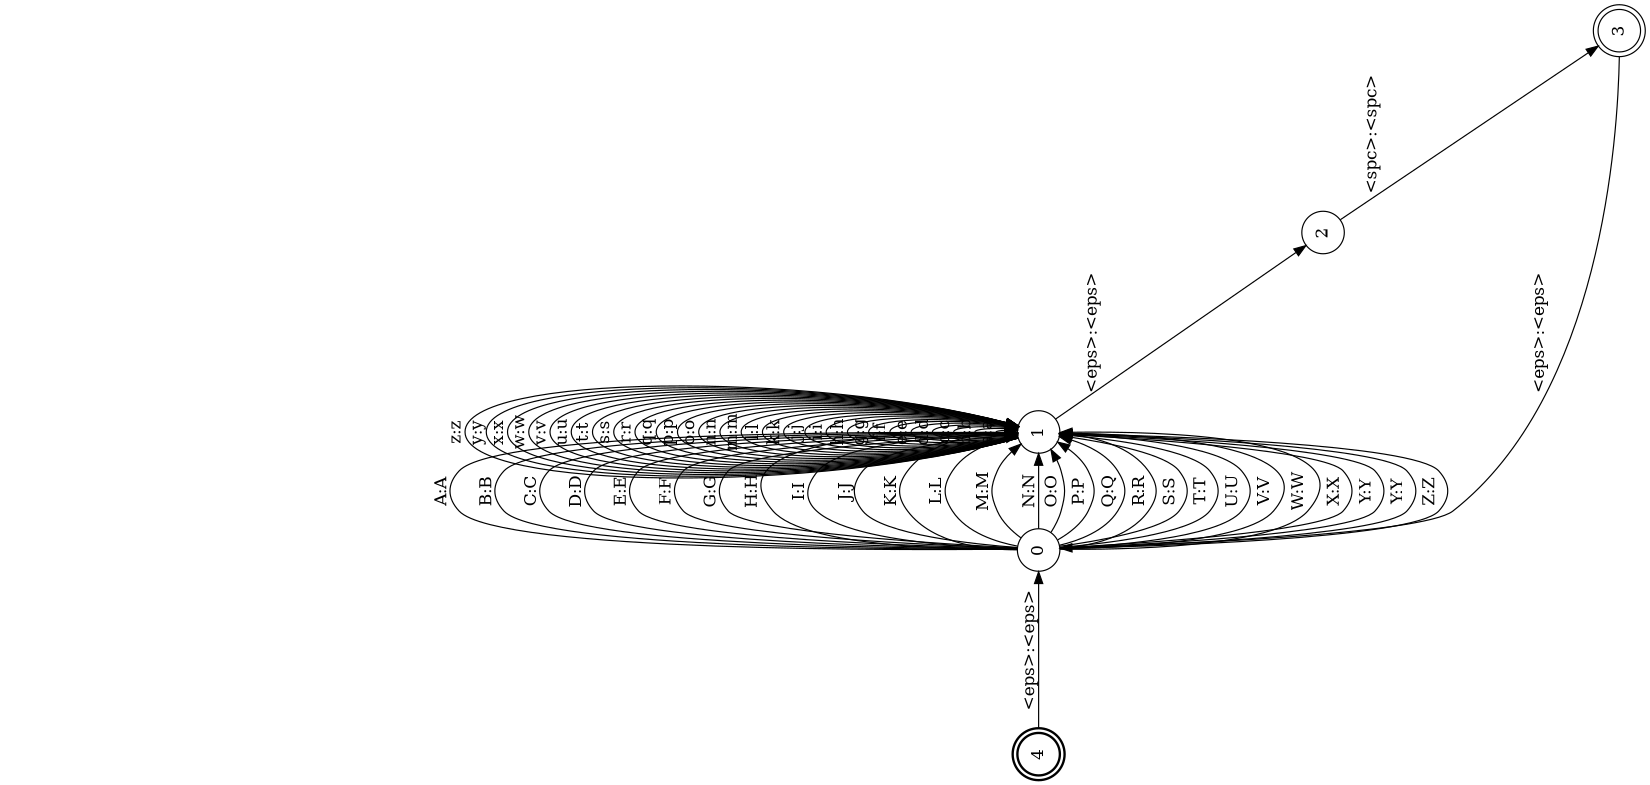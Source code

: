 digraph FST {
rankdir = LR;
size = "8.5,11";
label = "";
center = 1;
orientation = Landscape;
ranksep = "0.4";
nodesep = "0.25";
4 [label = "4", shape = doublecircle, style = bold, fontsize = 14]
	4 -> 0 [label = "<eps>:<eps>", fontsize = 14];
0 [label = "0", shape = circle, style = solid, fontsize = 14]
	0 -> 1 [label = "A:A", fontsize = 14];
	0 -> 1 [label = "B:B", fontsize = 14];
	0 -> 1 [label = "C:C", fontsize = 14];
	0 -> 1 [label = "D:D", fontsize = 14];
	0 -> 1 [label = "E:E", fontsize = 14];
	0 -> 1 [label = "F:F", fontsize = 14];
	0 -> 1 [label = "G:G", fontsize = 14];
	0 -> 1 [label = "H:H", fontsize = 14];
	0 -> 1 [label = "I:I", fontsize = 14];
	0 -> 1 [label = "J:J", fontsize = 14];
	0 -> 1 [label = "K:K", fontsize = 14];
	0 -> 1 [label = "L:L", fontsize = 14];
	0 -> 1 [label = "M:M", fontsize = 14];
	0 -> 1 [label = "N:N", fontsize = 14];
	0 -> 1 [label = "O:O", fontsize = 14];
	0 -> 1 [label = "P:P", fontsize = 14];
	0 -> 1 [label = "Q:Q", fontsize = 14];
	0 -> 1 [label = "R:R", fontsize = 14];
	0 -> 1 [label = "S:S", fontsize = 14];
	0 -> 1 [label = "T:T", fontsize = 14];
	0 -> 1 [label = "U:U", fontsize = 14];
	0 -> 1 [label = "V:V", fontsize = 14];
	0 -> 1 [label = "W:W", fontsize = 14];
	0 -> 1 [label = "X:X", fontsize = 14];
	0 -> 1 [label = "Y:Y", fontsize = 14];
	0 -> 1 [label = "Y:Y", fontsize = 14];
	0 -> 1 [label = "Z:Z", fontsize = 14];
1 [label = "1", shape = circle, style = solid, fontsize = 14]
	1 -> 1 [label = "a:a", fontsize = 14];
	1 -> 1 [label = "b:b", fontsize = 14];
	1 -> 1 [label = "c:c", fontsize = 14];
	1 -> 1 [label = "d:d", fontsize = 14];
	1 -> 1 [label = "e:e", fontsize = 14];
	1 -> 1 [label = "f:f", fontsize = 14];
	1 -> 1 [label = "g:g", fontsize = 14];
	1 -> 1 [label = "h:h", fontsize = 14];
	1 -> 1 [label = "i:i", fontsize = 14];
	1 -> 1 [label = "j:j", fontsize = 14];
	1 -> 1 [label = "k:k", fontsize = 14];
	1 -> 1 [label = "l:l", fontsize = 14];
	1 -> 1 [label = "m:m", fontsize = 14];
	1 -> 1 [label = "n:n", fontsize = 14];
	1 -> 1 [label = "o:o", fontsize = 14];
	1 -> 1 [label = "p:p", fontsize = 14];
	1 -> 1 [label = "q:q", fontsize = 14];
	1 -> 1 [label = "r:r", fontsize = 14];
	1 -> 1 [label = "s:s", fontsize = 14];
	1 -> 1 [label = "t:t", fontsize = 14];
	1 -> 1 [label = "u:u", fontsize = 14];
	1 -> 1 [label = "v:v", fontsize = 14];
	1 -> 1 [label = "w:w", fontsize = 14];
	1 -> 1 [label = "x:x", fontsize = 14];
	1 -> 1 [label = "y:y", fontsize = 14];
	1 -> 1 [label = "z:z", fontsize = 14];
	1 -> 2 [label = "<eps>:<eps>", fontsize = 14];
2 [label = "2", shape = circle, style = solid, fontsize = 14]
	2 -> 3 [label = "<spc>:<spc>", fontsize = 14];
3 [label = "3", shape = doublecircle, style = solid, fontsize = 14]
	3 -> 0 [label = "<eps>:<eps>", fontsize = 14];
}
